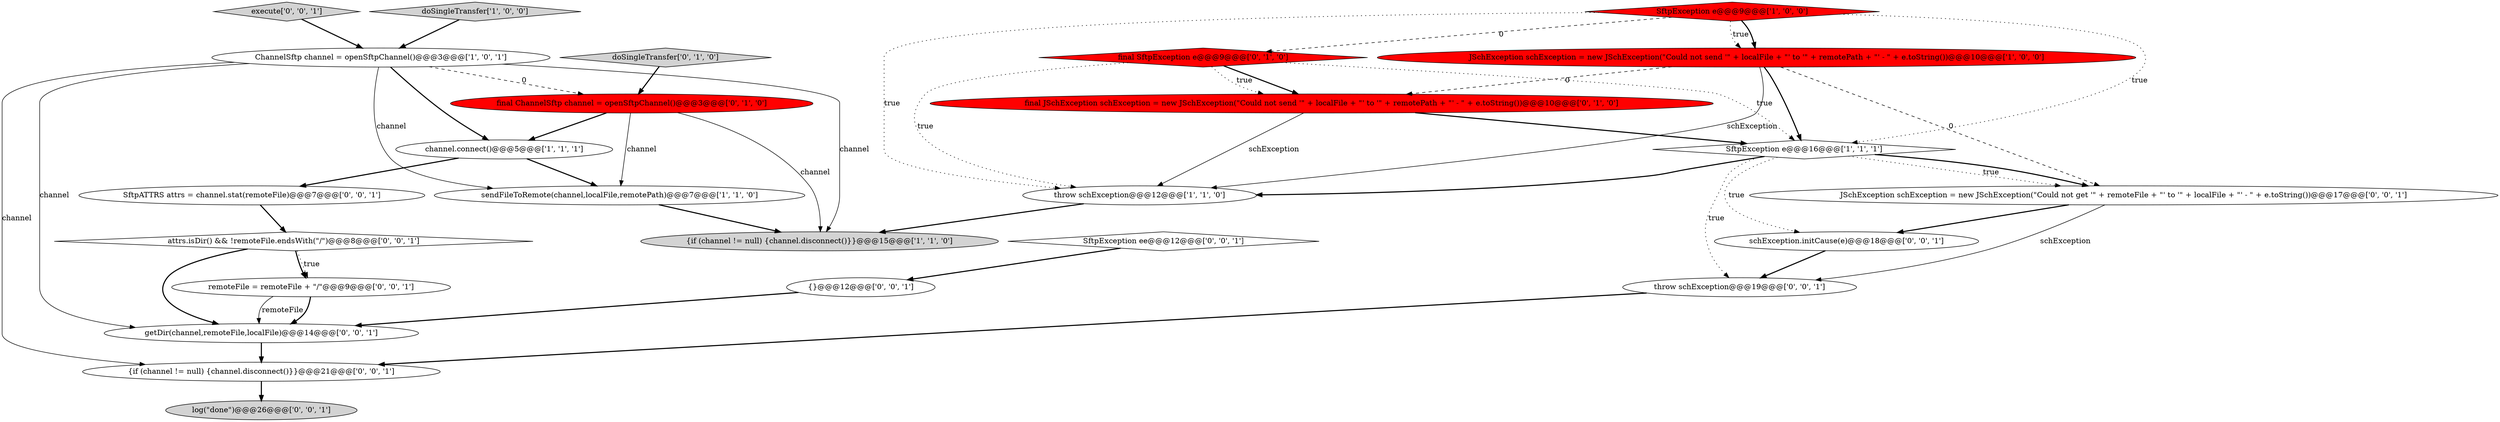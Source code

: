 digraph {
20 [style = filled, label = "getDir(channel,remoteFile,localFile)@@@14@@@['0', '0', '1']", fillcolor = white, shape = ellipse image = "AAA0AAABBB3BBB"];
9 [style = filled, label = "final SftpException e@@@9@@@['0', '1', '0']", fillcolor = red, shape = diamond image = "AAA1AAABBB2BBB"];
7 [style = filled, label = "doSingleTransfer['1', '0', '0']", fillcolor = lightgray, shape = diamond image = "AAA0AAABBB1BBB"];
3 [style = filled, label = "throw schException@@@12@@@['1', '1', '0']", fillcolor = white, shape = ellipse image = "AAA0AAABBB1BBB"];
19 [style = filled, label = "remoteFile = remoteFile + \"/\"@@@9@@@['0', '0', '1']", fillcolor = white, shape = ellipse image = "AAA0AAABBB3BBB"];
8 [style = filled, label = "sendFileToRemote(channel,localFile,remotePath)@@@7@@@['1', '1', '0']", fillcolor = white, shape = ellipse image = "AAA0AAABBB1BBB"];
18 [style = filled, label = "JSchException schException = new JSchException(\"Could not get '\" + remoteFile + \"' to '\" + localFile + \"' - \" + e.toString())@@@17@@@['0', '0', '1']", fillcolor = white, shape = ellipse image = "AAA0AAABBB3BBB"];
11 [style = filled, label = "doSingleTransfer['0', '1', '0']", fillcolor = lightgray, shape = diamond image = "AAA0AAABBB2BBB"];
17 [style = filled, label = "{}@@@12@@@['0', '0', '1']", fillcolor = white, shape = ellipse image = "AAA0AAABBB3BBB"];
4 [style = filled, label = "SftpException e@@@9@@@['1', '0', '0']", fillcolor = red, shape = diamond image = "AAA1AAABBB1BBB"];
21 [style = filled, label = "attrs.isDir() && !remoteFile.endsWith(\"/\")@@@8@@@['0', '0', '1']", fillcolor = white, shape = diamond image = "AAA0AAABBB3BBB"];
2 [style = filled, label = "ChannelSftp channel = openSftpChannel()@@@3@@@['1', '0', '1']", fillcolor = white, shape = ellipse image = "AAA0AAABBB1BBB"];
24 [style = filled, label = "execute['0', '0', '1']", fillcolor = lightgray, shape = diamond image = "AAA0AAABBB3BBB"];
1 [style = filled, label = "JSchException schException = new JSchException(\"Could not send '\" + localFile + \"' to '\" + remotePath + \"' - \" + e.toString())@@@10@@@['1', '0', '0']", fillcolor = red, shape = ellipse image = "AAA1AAABBB1BBB"];
12 [style = filled, label = "final ChannelSftp channel = openSftpChannel()@@@3@@@['0', '1', '0']", fillcolor = red, shape = ellipse image = "AAA1AAABBB2BBB"];
15 [style = filled, label = "schException.initCause(e)@@@18@@@['0', '0', '1']", fillcolor = white, shape = ellipse image = "AAA0AAABBB3BBB"];
13 [style = filled, label = "throw schException@@@19@@@['0', '0', '1']", fillcolor = white, shape = ellipse image = "AAA0AAABBB3BBB"];
6 [style = filled, label = "{if (channel != null) {channel.disconnect()}}@@@15@@@['1', '1', '0']", fillcolor = lightgray, shape = ellipse image = "AAA0AAABBB1BBB"];
5 [style = filled, label = "SftpException e@@@16@@@['1', '1', '1']", fillcolor = white, shape = diamond image = "AAA0AAABBB1BBB"];
23 [style = filled, label = "SftpATTRS attrs = channel.stat(remoteFile)@@@7@@@['0', '0', '1']", fillcolor = white, shape = ellipse image = "AAA0AAABBB3BBB"];
16 [style = filled, label = "{if (channel != null) {channel.disconnect()}}@@@21@@@['0', '0', '1']", fillcolor = white, shape = ellipse image = "AAA0AAABBB3BBB"];
22 [style = filled, label = "SftpException ee@@@12@@@['0', '0', '1']", fillcolor = white, shape = diamond image = "AAA0AAABBB3BBB"];
14 [style = filled, label = "log(\"done\")@@@26@@@['0', '0', '1']", fillcolor = lightgray, shape = ellipse image = "AAA0AAABBB3BBB"];
0 [style = filled, label = "channel.connect()@@@5@@@['1', '1', '1']", fillcolor = white, shape = ellipse image = "AAA0AAABBB1BBB"];
10 [style = filled, label = "final JSchException schException = new JSchException(\"Could not send '\" + localFile + \"' to '\" + remotePath + \"' - \" + e.toString())@@@10@@@['0', '1', '0']", fillcolor = red, shape = ellipse image = "AAA1AAABBB2BBB"];
1->5 [style = bold, label=""];
5->3 [style = bold, label=""];
2->8 [style = solid, label="channel"];
4->5 [style = dotted, label="true"];
15->13 [style = bold, label=""];
19->20 [style = solid, label="remoteFile"];
21->19 [style = bold, label=""];
24->2 [style = bold, label=""];
5->18 [style = dotted, label="true"];
4->1 [style = dotted, label="true"];
19->20 [style = bold, label=""];
18->15 [style = bold, label=""];
3->6 [style = bold, label=""];
8->6 [style = bold, label=""];
11->12 [style = bold, label=""];
5->18 [style = bold, label=""];
1->10 [style = dashed, label="0"];
1->18 [style = dashed, label="0"];
9->10 [style = bold, label=""];
12->8 [style = solid, label="channel"];
12->0 [style = bold, label=""];
5->15 [style = dotted, label="true"];
13->16 [style = bold, label=""];
18->13 [style = solid, label="schException"];
2->12 [style = dashed, label="0"];
5->13 [style = dotted, label="true"];
4->9 [style = dashed, label="0"];
2->0 [style = bold, label=""];
4->3 [style = dotted, label="true"];
21->20 [style = bold, label=""];
10->5 [style = bold, label=""];
0->23 [style = bold, label=""];
20->16 [style = bold, label=""];
23->21 [style = bold, label=""];
2->6 [style = solid, label="channel"];
7->2 [style = bold, label=""];
1->3 [style = solid, label="schException"];
21->19 [style = dotted, label="true"];
0->8 [style = bold, label=""];
22->17 [style = bold, label=""];
16->14 [style = bold, label=""];
4->1 [style = bold, label=""];
10->3 [style = solid, label="schException"];
9->3 [style = dotted, label="true"];
9->10 [style = dotted, label="true"];
2->16 [style = solid, label="channel"];
12->6 [style = solid, label="channel"];
2->20 [style = solid, label="channel"];
17->20 [style = bold, label=""];
9->5 [style = dotted, label="true"];
}
